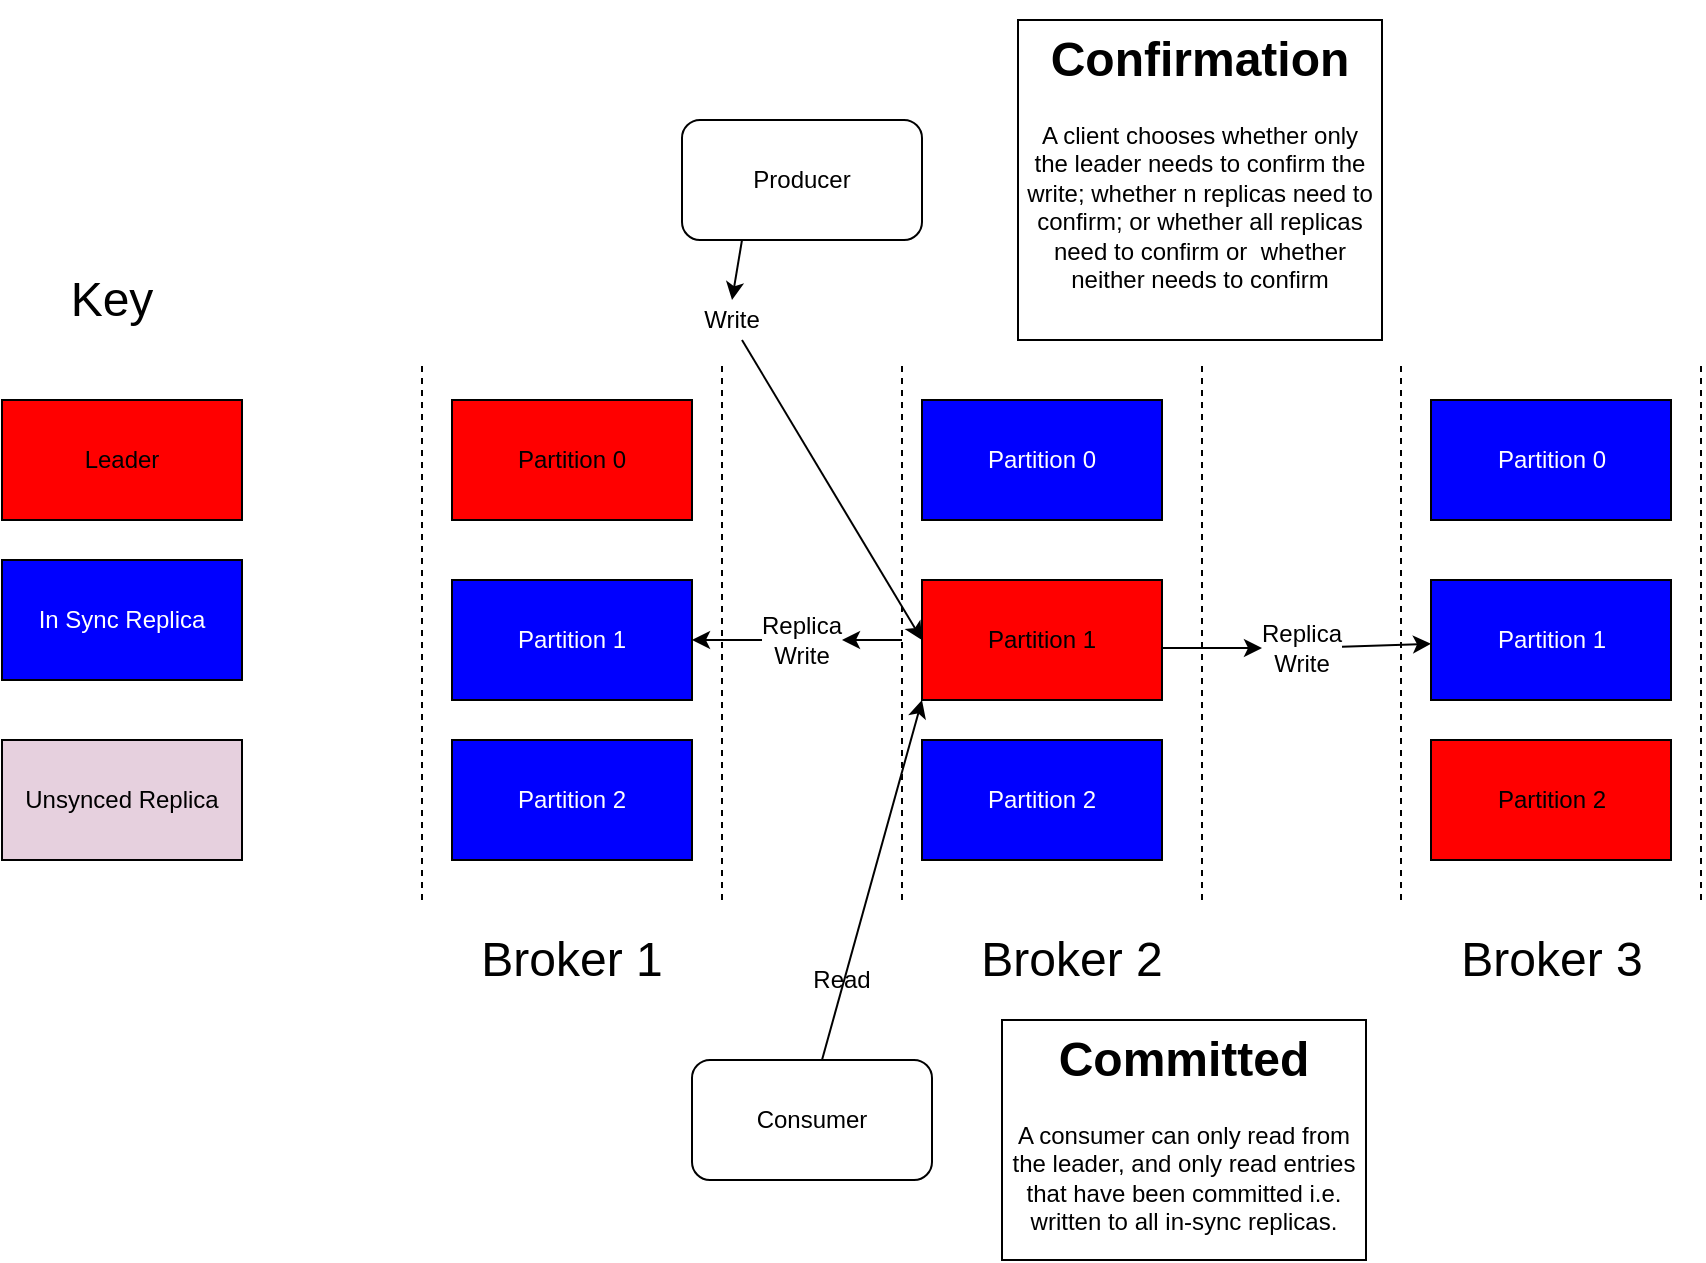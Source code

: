 <mxfile version="14.1.8" type="device"><diagram id="KhVM8qc-47AJrDXu0cIo" name="Page-1"><mxGraphModel dx="946" dy="725" grid="1" gridSize="10" guides="1" tooltips="1" connect="1" arrows="1" fold="1" page="1" pageScale="1" pageWidth="1169" pageHeight="827" math="0" shadow="0"><root><mxCell id="0"/><mxCell id="1" parent="0"/><mxCell id="qmzvRsnSk40RV8f1A0HI-1" value="" style="endArrow=none;dashed=1;html=1;" parent="1" edge="1"><mxGeometry width="50" height="50" relative="1" as="geometry"><mxPoint x="260" y="540" as="sourcePoint"/><mxPoint x="260" y="270" as="targetPoint"/></mxGeometry></mxCell><mxCell id="qmzvRsnSk40RV8f1A0HI-2" value="" style="endArrow=none;dashed=1;html=1;" parent="1" edge="1"><mxGeometry width="50" height="50" relative="1" as="geometry"><mxPoint x="410.0" y="540" as="sourcePoint"/><mxPoint x="410.0" y="270" as="targetPoint"/></mxGeometry></mxCell><mxCell id="qmzvRsnSk40RV8f1A0HI-3" value="" style="endArrow=none;dashed=1;html=1;" parent="1" edge="1"><mxGeometry width="50" height="50" relative="1" as="geometry"><mxPoint x="500.0" y="540" as="sourcePoint"/><mxPoint x="500.0" y="270" as="targetPoint"/></mxGeometry></mxCell><mxCell id="qmzvRsnSk40RV8f1A0HI-4" value="" style="endArrow=none;dashed=1;html=1;" parent="1" edge="1"><mxGeometry width="50" height="50" relative="1" as="geometry"><mxPoint x="650.0" y="540" as="sourcePoint"/><mxPoint x="650.0" y="270" as="targetPoint"/></mxGeometry></mxCell><mxCell id="qmzvRsnSk40RV8f1A0HI-5" value="" style="endArrow=none;dashed=1;html=1;" parent="1" edge="1"><mxGeometry width="50" height="50" relative="1" as="geometry"><mxPoint x="749.5" y="540" as="sourcePoint"/><mxPoint x="749.5" y="270" as="targetPoint"/></mxGeometry></mxCell><mxCell id="qmzvRsnSk40RV8f1A0HI-6" value="" style="endArrow=none;dashed=1;html=1;" parent="1" edge="1"><mxGeometry width="50" height="50" relative="1" as="geometry"><mxPoint x="899.5" y="540" as="sourcePoint"/><mxPoint x="899.5" y="270" as="targetPoint"/></mxGeometry></mxCell><mxCell id="qmzvRsnSk40RV8f1A0HI-7" value="&lt;font style=&quot;font-size: 24px&quot;&gt;Broker 1&lt;/font&gt;" style="text;html=1;strokeColor=none;fillColor=none;align=center;verticalAlign=middle;whiteSpace=wrap;rounded=0;" parent="1" vertex="1"><mxGeometry x="280" y="560" width="110" height="20" as="geometry"/></mxCell><mxCell id="qmzvRsnSk40RV8f1A0HI-8" value="&lt;font style=&quot;font-size: 24px&quot;&gt;Broker 2&lt;/font&gt;" style="text;html=1;strokeColor=none;fillColor=none;align=center;verticalAlign=middle;whiteSpace=wrap;rounded=0;" parent="1" vertex="1"><mxGeometry x="530" y="560" width="110" height="20" as="geometry"/></mxCell><mxCell id="qmzvRsnSk40RV8f1A0HI-9" value="&lt;font style=&quot;font-size: 24px&quot;&gt;Broker 3&lt;/font&gt;" style="text;html=1;strokeColor=none;fillColor=none;align=center;verticalAlign=middle;whiteSpace=wrap;rounded=0;" parent="1" vertex="1"><mxGeometry x="770" y="560" width="110" height="20" as="geometry"/></mxCell><mxCell id="qmzvRsnSk40RV8f1A0HI-10" value="Partition 0" style="rounded=0;whiteSpace=wrap;html=1;fillColor=#FF0000;" parent="1" vertex="1"><mxGeometry x="275" y="290" width="120" height="60" as="geometry"/></mxCell><mxCell id="qmzvRsnSk40RV8f1A0HI-11" value="&lt;font color=&quot;#ffffff&quot;&gt;Partition 1&lt;/font&gt;" style="rounded=0;whiteSpace=wrap;html=1;fillColor=#0000FF;" parent="1" vertex="1"><mxGeometry x="275" y="380" width="120" height="60" as="geometry"/></mxCell><mxCell id="qmzvRsnSk40RV8f1A0HI-12" value="&lt;font color=&quot;#ffffff&quot;&gt;Partition 2&lt;/font&gt;" style="rounded=0;whiteSpace=wrap;html=1;fillColor=#0000FF;" parent="1" vertex="1"><mxGeometry x="275" y="460" width="120" height="60" as="geometry"/></mxCell><mxCell id="qmzvRsnSk40RV8f1A0HI-13" value="&lt;font color=&quot;#ffffff&quot;&gt;Partition 0&lt;/font&gt;" style="rounded=0;whiteSpace=wrap;html=1;fillColor=#0000FF;" parent="1" vertex="1"><mxGeometry x="510" y="290" width="120" height="60" as="geometry"/></mxCell><mxCell id="qmzvRsnSk40RV8f1A0HI-14" value="Partition 1" style="rounded=0;whiteSpace=wrap;html=1;fillColor=#FF0000;" parent="1" vertex="1"><mxGeometry x="510" y="380" width="120" height="60" as="geometry"/></mxCell><mxCell id="qmzvRsnSk40RV8f1A0HI-15" value="&lt;font color=&quot;#ffffff&quot;&gt;Partition 2&lt;/font&gt;" style="rounded=0;whiteSpace=wrap;html=1;fillColor=#0000FF;" parent="1" vertex="1"><mxGeometry x="510" y="460" width="120" height="60" as="geometry"/></mxCell><mxCell id="qmzvRsnSk40RV8f1A0HI-16" value="&lt;font color=&quot;#ffffff&quot;&gt;Partition 0&lt;/font&gt;" style="rounded=0;whiteSpace=wrap;html=1;fillColor=#0000FF;" parent="1" vertex="1"><mxGeometry x="764.5" y="290" width="120" height="60" as="geometry"/></mxCell><mxCell id="qmzvRsnSk40RV8f1A0HI-17" value="&lt;font color=&quot;#ffffff&quot;&gt;Partition 1&lt;/font&gt;" style="rounded=0;whiteSpace=wrap;html=1;fillColor=#0000FF;" parent="1" vertex="1"><mxGeometry x="764.5" y="380" width="120" height="60" as="geometry"/></mxCell><mxCell id="qmzvRsnSk40RV8f1A0HI-18" value="Partition 2" style="rounded=0;whiteSpace=wrap;html=1;fillColor=#FF0000;" parent="1" vertex="1"><mxGeometry x="764.5" y="460" width="120" height="60" as="geometry"/></mxCell><mxCell id="qmzvRsnSk40RV8f1A0HI-19" value="Leader" style="rounded=0;whiteSpace=wrap;html=1;fillColor=#FF0000;" parent="1" vertex="1"><mxGeometry x="50" y="290" width="120" height="60" as="geometry"/></mxCell><mxCell id="qmzvRsnSk40RV8f1A0HI-20" value="&lt;font color=&quot;#ffffff&quot;&gt;In Sync Replica&lt;/font&gt;" style="rounded=0;whiteSpace=wrap;html=1;fillColor=#0000FF;" parent="1" vertex="1"><mxGeometry x="50" y="370" width="120" height="60" as="geometry"/></mxCell><mxCell id="qmzvRsnSk40RV8f1A0HI-21" value="&lt;font style=&quot;font-size: 24px&quot;&gt;Key&lt;/font&gt;" style="text;html=1;strokeColor=none;fillColor=none;align=center;verticalAlign=middle;whiteSpace=wrap;rounded=0;" parent="1" vertex="1"><mxGeometry x="50" y="230" width="110" height="20" as="geometry"/></mxCell><mxCell id="qmzvRsnSk40RV8f1A0HI-22" value="Unsynced Replica" style="rounded=0;whiteSpace=wrap;html=1;fillColor=#E6D0DE;" parent="1" vertex="1"><mxGeometry x="50" y="460" width="120" height="60" as="geometry"/></mxCell><mxCell id="qmzvRsnSk40RV8f1A0HI-23" value="Producer" style="rounded=1;whiteSpace=wrap;html=1;fillColor=#FFFFFF;" parent="1" vertex="1"><mxGeometry x="390" y="150" width="120" height="60" as="geometry"/></mxCell><mxCell id="qmzvRsnSk40RV8f1A0HI-24" value="" style="endArrow=classic;html=1;entryX=0;entryY=0.5;entryDx=0;entryDy=0;" parent="1" target="qmzvRsnSk40RV8f1A0HI-14" edge="1"><mxGeometry width="50" height="50" relative="1" as="geometry"><mxPoint x="420" y="260" as="sourcePoint"/><mxPoint x="500" y="350" as="targetPoint"/></mxGeometry></mxCell><mxCell id="qmzvRsnSk40RV8f1A0HI-25" value="Write" style="text;html=1;strokeColor=none;fillColor=none;align=center;verticalAlign=middle;whiteSpace=wrap;rounded=0;" parent="1" vertex="1"><mxGeometry x="395" y="240" width="40" height="20" as="geometry"/></mxCell><mxCell id="qmzvRsnSk40RV8f1A0HI-26" value="" style="endArrow=classic;html=1;exitX=0.25;exitY=1;exitDx=0;exitDy=0;entryX=0.5;entryY=0;entryDx=0;entryDy=0;" parent="1" source="qmzvRsnSk40RV8f1A0HI-23" target="qmzvRsnSk40RV8f1A0HI-25" edge="1"><mxGeometry width="50" height="50" relative="1" as="geometry"><mxPoint x="420" y="210" as="sourcePoint"/><mxPoint x="335" y="290" as="targetPoint"/></mxGeometry></mxCell><mxCell id="qmzvRsnSk40RV8f1A0HI-27" value="" style="endArrow=classic;html=1;entryX=1;entryY=0.5;entryDx=0;entryDy=0;" parent="1" source="qmzvRsnSk40RV8f1A0HI-29" target="qmzvRsnSk40RV8f1A0HI-11" edge="1"><mxGeometry width="50" height="50" relative="1" as="geometry"><mxPoint x="500" y="410" as="sourcePoint"/><mxPoint x="500" y="350" as="targetPoint"/></mxGeometry></mxCell><mxCell id="qmzvRsnSk40RV8f1A0HI-29" value="Replica&lt;br&gt;Write" style="text;html=1;strokeColor=none;fillColor=none;align=center;verticalAlign=middle;whiteSpace=wrap;rounded=0;" parent="1" vertex="1"><mxGeometry x="430" y="400" width="40" height="20" as="geometry"/></mxCell><mxCell id="qmzvRsnSk40RV8f1A0HI-30" value="" style="endArrow=classic;html=1;entryX=1;entryY=0.5;entryDx=0;entryDy=0;" parent="1" target="qmzvRsnSk40RV8f1A0HI-29" edge="1"><mxGeometry width="50" height="50" relative="1" as="geometry"><mxPoint x="500" y="410" as="sourcePoint"/><mxPoint x="395" y="410" as="targetPoint"/></mxGeometry></mxCell><mxCell id="qmzvRsnSk40RV8f1A0HI-31" value="" style="endArrow=classic;html=1;" parent="1" source="qmzvRsnSk40RV8f1A0HI-32" target="qmzvRsnSk40RV8f1A0HI-17" edge="1"><mxGeometry width="50" height="50" relative="1" as="geometry"><mxPoint x="630" y="414" as="sourcePoint"/><mxPoint x="740" y="410" as="targetPoint"/></mxGeometry></mxCell><mxCell id="qmzvRsnSk40RV8f1A0HI-32" value="Replica&lt;br&gt;Write" style="text;html=1;strokeColor=none;fillColor=none;align=center;verticalAlign=middle;whiteSpace=wrap;rounded=0;" parent="1" vertex="1"><mxGeometry x="680" y="404" width="40" height="20" as="geometry"/></mxCell><mxCell id="qmzvRsnSk40RV8f1A0HI-33" value="" style="endArrow=classic;html=1;" parent="1" target="qmzvRsnSk40RV8f1A0HI-32" edge="1"><mxGeometry width="50" height="50" relative="1" as="geometry"><mxPoint x="630" y="414" as="sourcePoint"/><mxPoint x="764.5" y="411.234" as="targetPoint"/></mxGeometry></mxCell><mxCell id="qmzvRsnSk40RV8f1A0HI-34" value="&lt;h1&gt;Confirmation&lt;/h1&gt;&lt;p&gt;A client chooses whether only the leader needs to confirm the write; whether n replicas need to confirm; or whether all replicas need to confirm or&amp;nbsp; whether neither needs to confirm&lt;/p&gt;" style="text;html=1;fillColor=none;spacing=5;spacingTop=-20;whiteSpace=wrap;overflow=hidden;rounded=0;align=center;strokeColor=#000000;" parent="1" vertex="1"><mxGeometry x="558" y="100" width="182" height="160" as="geometry"/></mxCell><mxCell id="W-xtpNiNOk6NS-TJsnmi-1" value="Consumer" style="rounded=1;whiteSpace=wrap;html=1;fillColor=#FFFFFF;" vertex="1" parent="1"><mxGeometry x="395" y="620" width="120" height="60" as="geometry"/></mxCell><mxCell id="W-xtpNiNOk6NS-TJsnmi-2" value="" style="endArrow=classic;html=1;entryX=0;entryY=1;entryDx=0;entryDy=0;" edge="1" parent="1" target="qmzvRsnSk40RV8f1A0HI-14"><mxGeometry width="50" height="50" relative="1" as="geometry"><mxPoint x="460" y="620" as="sourcePoint"/><mxPoint x="510" y="570" as="targetPoint"/></mxGeometry></mxCell><mxCell id="W-xtpNiNOk6NS-TJsnmi-3" value="Read" style="text;html=1;strokeColor=none;fillColor=none;align=center;verticalAlign=middle;whiteSpace=wrap;rounded=0;" vertex="1" parent="1"><mxGeometry x="450" y="570" width="40" height="20" as="geometry"/></mxCell><mxCell id="W-xtpNiNOk6NS-TJsnmi-4" value="&lt;h1&gt;Committed&lt;/h1&gt;&lt;p&gt;A consumer can only read from the leader, and only read entries that have been committed i.e. written to all in-sync replicas.&lt;/p&gt;" style="text;html=1;fillColor=none;spacing=5;spacingTop=-20;whiteSpace=wrap;overflow=hidden;rounded=0;align=center;strokeColor=#000000;" vertex="1" parent="1"><mxGeometry x="550" y="600" width="182" height="120" as="geometry"/></mxCell></root></mxGraphModel></diagram></mxfile>